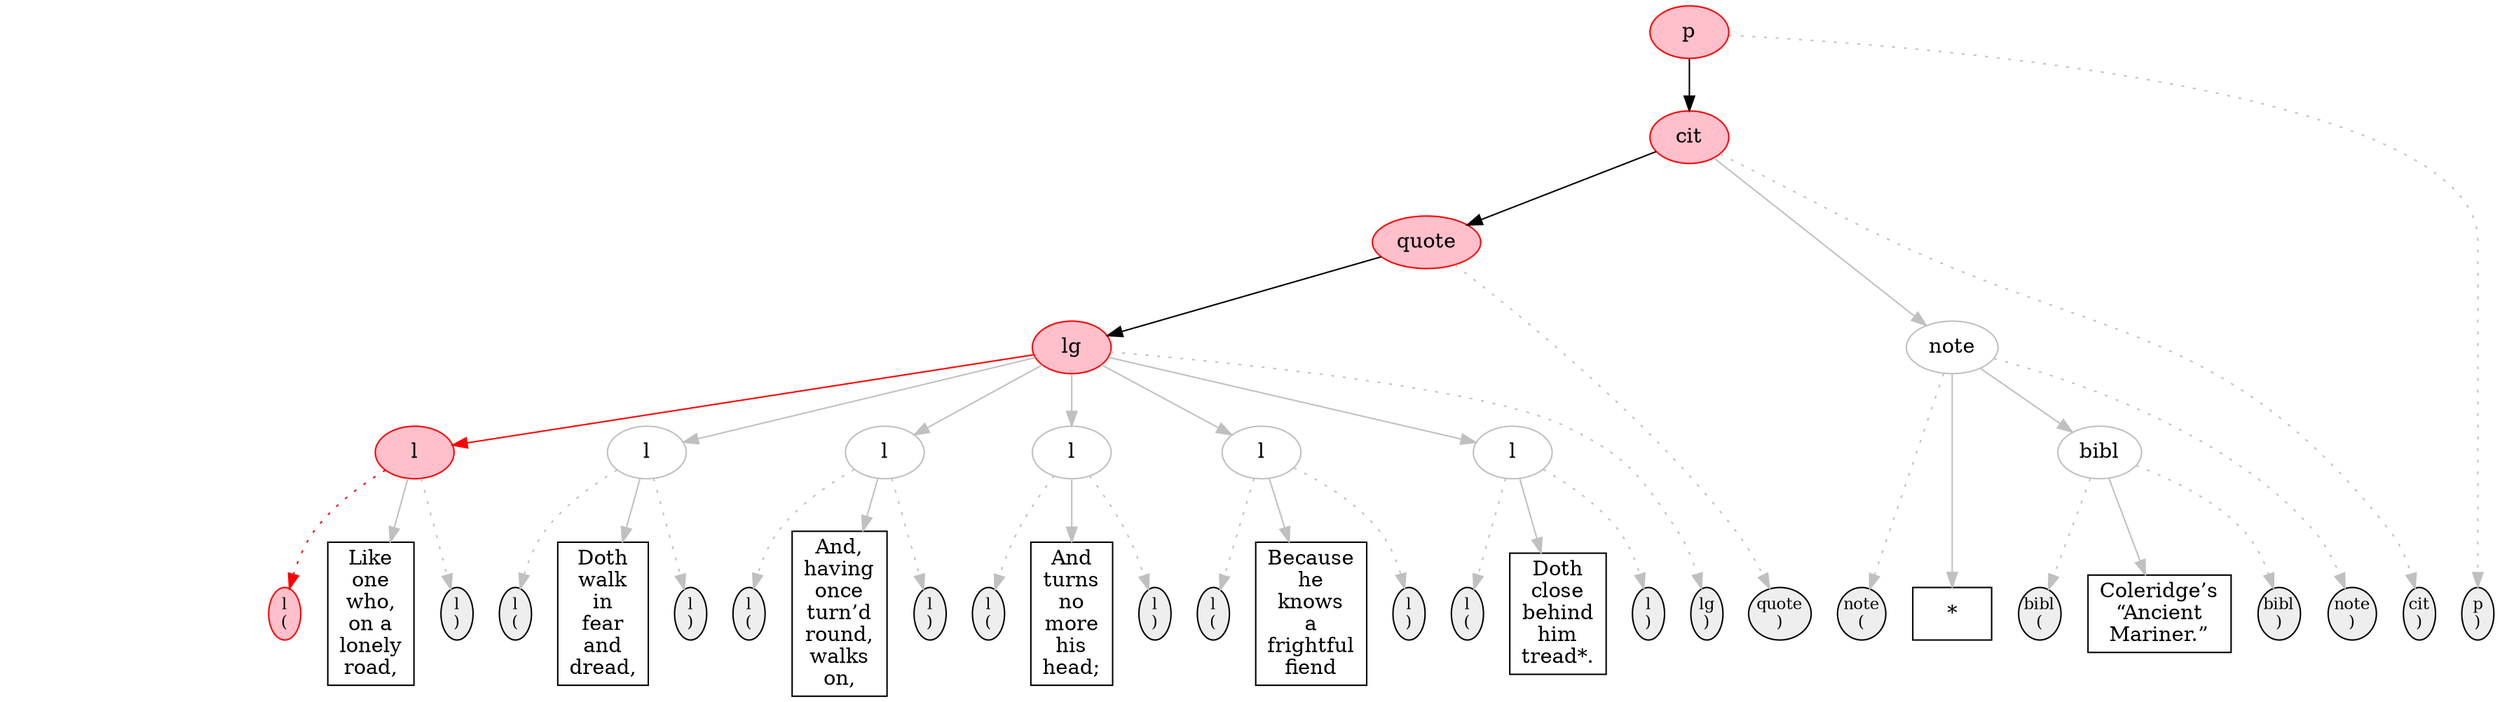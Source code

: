 digraph { 
  node [ordering=out]; 
  subgraph { 
    rank=same; 
// p_0 is inflight at pre
start_p_0 [label="p\n(", shape=ellipse, width=0.3, margin=0, fontsize=11, color=transparent, style=invis, fillcolor="#EEEEEE"];
end_p_0 [label="p\n)", shape=ellipse, width=0.3, margin=0, fontsize=11, color=black, style=filled, fillcolor="#EEEEEE"];
// pcd1 is past at pre
// cit_0 is inflight at pre
start_cit_0 [label="cit\n(", shape=ellipse, width=0.3, margin=0, fontsize=11, color=transparent, style=invis, fillcolor="#EEEEEE"];
end_cit_0 [label="cit\n)", shape=ellipse, width=0.3, margin=0, fontsize=11, color=black, style=filled, fillcolor="#EEEEEE"];
// pcd2 is past at pre
// quote_0 is inflight at pre
start_quote_0 [label="quote\n(", shape=ellipse, width=0.3, margin=0, fontsize=11, color=transparent, style=invis, fillcolor="#EEEEEE"];
end_quote_0 [label="quote\n)", shape=ellipse, width=0.3, margin=0, fontsize=11, color=black, style=filled, fillcolor="#EEEEEE"];
// pcd3 is past at pre
// lg_0 is inflight at pre
start_lg_0 [label="lg\n(", shape=ellipse, width=0.3, margin=0, fontsize=11, color=transparent, style=invis, fillcolor="#EEEEEE"];
end_lg_0 [label="lg\n)", shape=ellipse, width=0.3, margin=0, fontsize=11, color=black, style=filled, fillcolor="#EEEEEE"];
// pcd4 is past at pre
// l_0 is current at pre
start_l_0 [label="l\n(", shape=ellipse, width=0.3, margin=0, fontsize=11, color=red, style=filled, fillcolor=pink];
end_l_0 [label="l\n)", shape=ellipse, width=0.3, margin=0, fontsize=11, color=black, style=filled, fillcolor="#EEEEEE"];
// pcd5 is future at pre
pcd5 [shape=box, label="Like\none\nwho,\non a\nlonely\nroad,", color=black];
// pcd6 is future at pre
// l_1 is future at pre
start_l_1 [label="l\n(", shape=ellipse, width=0.3, margin=0, fontsize=11, color=black, style=filled, fillcolor="#EEEEEE"];
end_l_1 [label="l\n)", shape=ellipse, width=0.3, margin=0, fontsize=11, color=black, style=filled, fillcolor="#EEEEEE"];
// pcd7 is future at pre
pcd7 [shape=box, label="Doth\nwalk\nin\nfear\nand\ndread,", color=black];
// pcd8 is future at pre
// l_2 is future at pre
start_l_2 [label="l\n(", shape=ellipse, width=0.3, margin=0, fontsize=11, color=black, style=filled, fillcolor="#EEEEEE"];
end_l_2 [label="l\n)", shape=ellipse, width=0.3, margin=0, fontsize=11, color=black, style=filled, fillcolor="#EEEEEE"];
// pcd9 is future at pre
pcd9 [shape=box, label="And,\nhaving\nonce\nturn’d\nround,\nwalks\non,", color=black];
// pcd10 is future at pre
// l_3 is future at pre
start_l_3 [label="l\n(", shape=ellipse, width=0.3, margin=0, fontsize=11, color=black, style=filled, fillcolor="#EEEEEE"];
end_l_3 [label="l\n)", shape=ellipse, width=0.3, margin=0, fontsize=11, color=black, style=filled, fillcolor="#EEEEEE"];
// pcd11 is future at pre
pcd11 [shape=box, label="And\nturns\nno\nmore\nhis\nhead;", color=black];
// pcd12 is future at pre
// l_4 is future at pre
start_l_4 [label="l\n(", shape=ellipse, width=0.3, margin=0, fontsize=11, color=black, style=filled, fillcolor="#EEEEEE"];
end_l_4 [label="l\n)", shape=ellipse, width=0.3, margin=0, fontsize=11, color=black, style=filled, fillcolor="#EEEEEE"];
// pcd13 is future at pre
pcd13 [shape=box, label="Because\nhe\nknows\na\nfrightful\nfiend", color=black];
// pcd14 is future at pre
// l_5 is future at pre
start_l_5 [label="l\n(", shape=ellipse, width=0.3, margin=0, fontsize=11, color=black, style=filled, fillcolor="#EEEEEE"];
end_l_5 [label="l\n)", shape=ellipse, width=0.3, margin=0, fontsize=11, color=black, style=filled, fillcolor="#EEEEEE"];
// pcd15 is future at pre
pcd15 [shape=box, label="Doth\nclose\nbehind\nhim\ntread*.", color=black];
// pcd16 is future at pre
// pcd17 is future at pre
// pcd18 is future at pre
// note_8 is future at pre
start_note_8 [label="note\n(", shape=ellipse, width=0.3, margin=0, fontsize=11, color=black, style=filled, fillcolor="#EEEEEE"];
end_note_8 [label="note\n)", shape=ellipse, width=0.3, margin=0, fontsize=11, color=black, style=filled, fillcolor="#EEEEEE"];
// pcd19 is future at pre
pcd19 [shape=box, label="*\n", color=black];
// bibl_8 is future at pre
start_bibl_8 [label="bibl\n(", shape=ellipse, width=0.3, margin=0, fontsize=11, color=black, style=filled, fillcolor="#EEEEEE"];
end_bibl_8 [label="bibl\n)", shape=ellipse, width=0.3, margin=0, fontsize=11, color=black, style=filled, fillcolor="#EEEEEE"];
// pcd20 is future at pre
pcd20 [shape=box, label="Coleridge’s\n“Ancient\nMariner.”", color=black];
// pcd21 is future at pre
// pcd22 is future at pre
// pcd23 is future at pre
  } 

p_0 [label=p, color=red, shape=oval, style=filled, fillcolor=pink]; 
cit_0 [label=cit, color=red, shape=oval, style=filled, fillcolor=pink]; 
quote_0 [label=quote, color=red, shape=oval, style=filled, fillcolor=pink]; 
lg_0 [label=lg, color=red, shape=oval, style=filled, fillcolor=pink]; 
l_0 [label=l, color=red, shape=oval, style=filled, fillcolor=pink]; 
l_1 [label=l, color=gray, shape=oval]; 
l_2 [label=l, color=gray, shape=oval]; 
l_3 [label=l, color=gray, shape=oval]; 
l_4 [label=l, color=gray, shape=oval]; 
l_5 [label=l, color=gray, shape=oval]; 
note_8 [label=note, color=gray, shape=oval]; 
bibl_8 [label=bibl, color=gray, shape=oval]; 

p_0 -> start_p_0 [color=red, style=invis, arrowhead=none];
p_0 -> cit_0 [color=black, style=solid];
p_0 -> end_p_0 [color=gray, style=dotted];
cit_0 -> start_cit_0 [color=red, style=invis, arrowhead=none];
cit_0 -> quote_0 [color=black, style=solid];
cit_0 -> note_8 [color=gray, style=solid];
cit_0 -> end_cit_0 [color=gray, style=dotted];
quote_0 -> start_quote_0 [color=red, style=invis, arrowhead=none];
quote_0 -> lg_0 [color=black, style=solid];
quote_0 -> end_quote_0 [color=gray, style=dotted];
lg_0 -> start_lg_0 [color=red, style=invis, arrowhead=none];
lg_0 -> l_0 [color=red, style=solid];
lg_0 -> l_1 [color=gray, style=solid];
lg_0 -> l_2 [color=gray, style=solid];
lg_0 -> l_3 [color=gray, style=solid];
lg_0 -> l_4 [color=gray, style=solid];
lg_0 -> l_5 [color=gray, style=solid];
lg_0 -> end_lg_0 [color=gray, style=dotted];
l_0 -> start_l_0 [color=red, style=dotted];
l_0 -> pcd5 [color=gray, style=solid];
l_0 -> end_l_0 [color=gray, style=dotted];
l_1 -> start_l_1 [color=gray, style=dotted];
l_1 -> pcd7 [color=gray, style=solid];
l_1 -> end_l_1 [color=gray, style=dotted];
l_2 -> start_l_2 [color=gray, style=dotted];
l_2 -> pcd9 [color=gray, style=solid];
l_2 -> end_l_2 [color=gray, style=dotted];
l_3 -> start_l_3 [color=gray, style=dotted];
l_3 -> pcd11 [color=gray, style=solid];
l_3 -> end_l_3 [color=gray, style=dotted];
l_4 -> start_l_4 [color=gray, style=dotted];
l_4 -> pcd13 [color=gray, style=solid];
l_4 -> end_l_4 [color=gray, style=dotted];
l_5 -> start_l_5 [color=gray, style=dotted];
l_5 -> pcd15 [color=gray, style=solid];
l_5 -> end_l_5 [color=gray, style=dotted];
note_8 -> start_note_8 [color=gray, style=dotted];
note_8 -> pcd19 [color=gray, style=solid];
note_8 -> bibl_8 [color=gray, style=solid];
note_8 -> end_note_8 [color=gray, style=dotted];
bibl_8 -> start_bibl_8 [color=gray, style=dotted];
bibl_8 -> pcd20 [color=gray, style=solid];
bibl_8 -> end_bibl_8 [color=gray, style=dotted];
}
